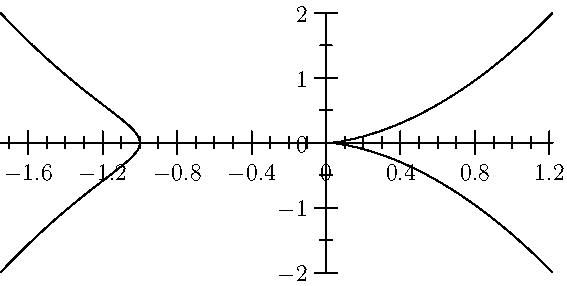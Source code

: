 size(10cm,5cm,IgnoreAspect);

import contour;
import graph;
xaxis(Ticks);
yaxis(Ticks);

real f(real x, real y) {return x^3 + x^4 - y^2;}
draw(contour(f,(-2,-2),(2,2),new real[] {0}));
